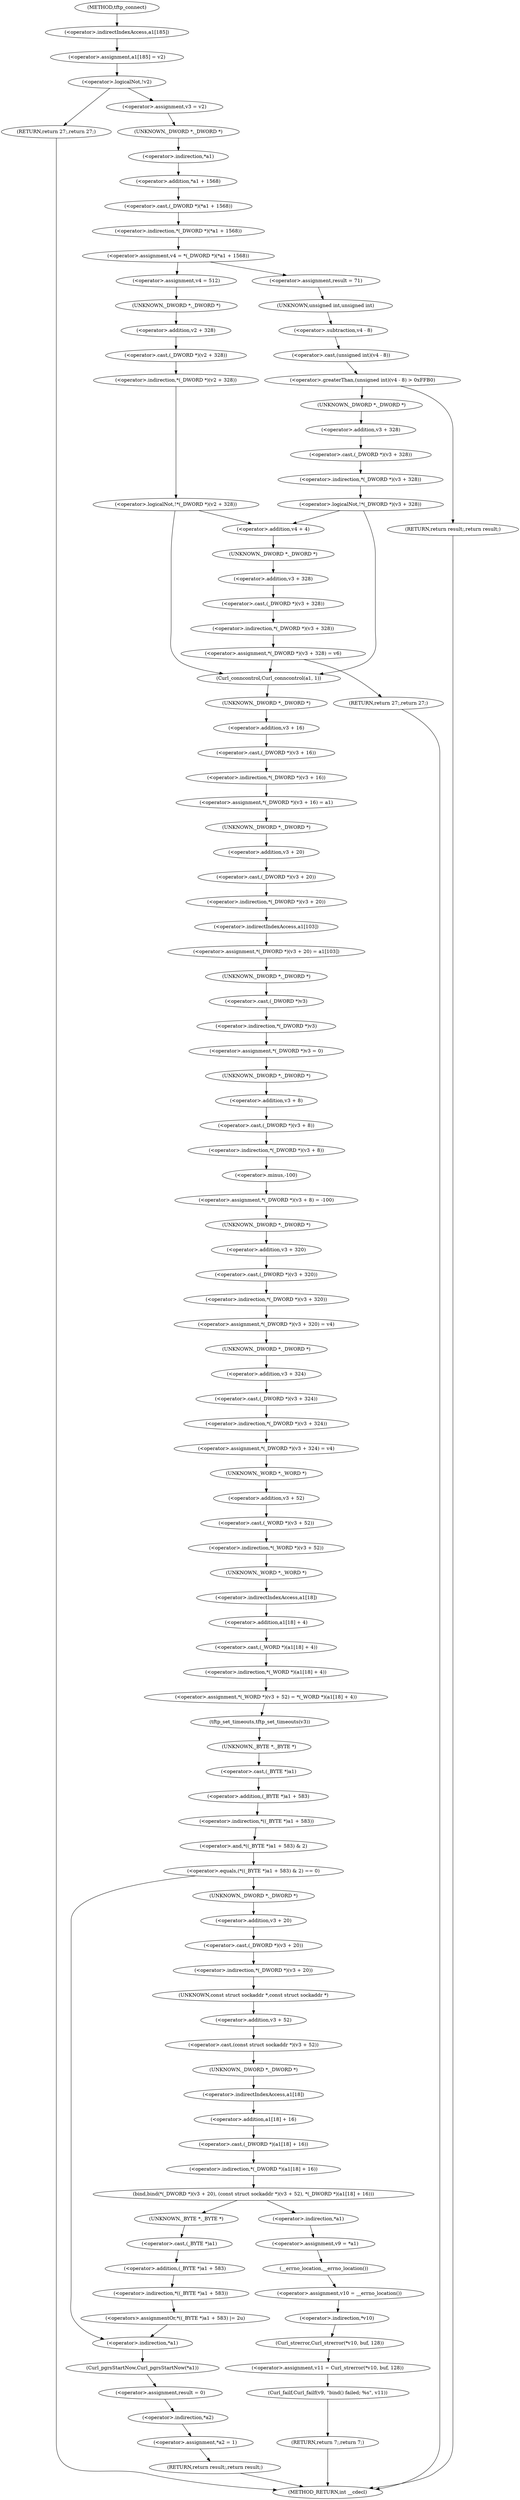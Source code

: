 digraph tftp_connect {  
"1000130" [label = "(<operator>.assignment,a1[185] = v2)" ]
"1000131" [label = "(<operator>.indirectIndexAccess,a1[185])" ]
"1000136" [label = "(<operator>.logicalNot,!v2)" ]
"1000138" [label = "(RETURN,return 27;,return 27;)" ]
"1000140" [label = "(<operator>.assignment,v3 = v2)" ]
"1000143" [label = "(<operator>.assignment,v4 = *(_DWORD *)(*a1 + 1568))" ]
"1000145" [label = "(<operator>.indirection,*(_DWORD *)(*a1 + 1568))" ]
"1000146" [label = "(<operator>.cast,(_DWORD *)(*a1 + 1568))" ]
"1000147" [label = "(UNKNOWN,_DWORD *,_DWORD *)" ]
"1000148" [label = "(<operator>.addition,*a1 + 1568)" ]
"1000149" [label = "(<operator>.indirection,*a1)" ]
"1000155" [label = "(<operator>.assignment,result = 71)" ]
"1000159" [label = "(<operator>.greaterThan,(unsigned int)(v4 - 8) > 0xFFB0)" ]
"1000160" [label = "(<operator>.cast,(unsigned int)(v4 - 8))" ]
"1000161" [label = "(UNKNOWN,unsigned int,unsigned int)" ]
"1000162" [label = "(<operator>.subtraction,v4 - 8)" ]
"1000166" [label = "(RETURN,return result;,return result;)" ]
"1000169" [label = "(<operator>.logicalNot,!*(_DWORD *)(v3 + 328))" ]
"1000170" [label = "(<operator>.indirection,*(_DWORD *)(v3 + 328))" ]
"1000171" [label = "(<operator>.cast,(_DWORD *)(v3 + 328))" ]
"1000172" [label = "(UNKNOWN,_DWORD *,_DWORD *)" ]
"1000173" [label = "(<operator>.addition,v3 + 328)" ]
"1000180" [label = "(<operator>.addition,v4 + 4)" ]
"1000183" [label = "(<operator>.assignment,*(_DWORD *)(v3 + 328) = v6)" ]
"1000184" [label = "(<operator>.indirection,*(_DWORD *)(v3 + 328))" ]
"1000185" [label = "(<operator>.cast,(_DWORD *)(v3 + 328))" ]
"1000186" [label = "(UNKNOWN,_DWORD *,_DWORD *)" ]
"1000187" [label = "(<operator>.addition,v3 + 328)" ]
"1000194" [label = "(RETURN,return 27;,return 27;)" ]
"1000198" [label = "(<operator>.assignment,v4 = 512)" ]
"1000202" [label = "(<operator>.logicalNot,!*(_DWORD *)(v2 + 328))" ]
"1000203" [label = "(<operator>.indirection,*(_DWORD *)(v2 + 328))" ]
"1000204" [label = "(<operator>.cast,(_DWORD *)(v2 + 328))" ]
"1000205" [label = "(UNKNOWN,_DWORD *,_DWORD *)" ]
"1000206" [label = "(<operator>.addition,v2 + 328)" ]
"1000212" [label = "(Curl_conncontrol,Curl_conncontrol(a1, 1))" ]
"1000215" [label = "(<operator>.assignment,*(_DWORD *)(v3 + 16) = a1)" ]
"1000216" [label = "(<operator>.indirection,*(_DWORD *)(v3 + 16))" ]
"1000217" [label = "(<operator>.cast,(_DWORD *)(v3 + 16))" ]
"1000218" [label = "(UNKNOWN,_DWORD *,_DWORD *)" ]
"1000219" [label = "(<operator>.addition,v3 + 16)" ]
"1000223" [label = "(<operator>.assignment,*(_DWORD *)(v3 + 20) = a1[103])" ]
"1000224" [label = "(<operator>.indirection,*(_DWORD *)(v3 + 20))" ]
"1000225" [label = "(<operator>.cast,(_DWORD *)(v3 + 20))" ]
"1000226" [label = "(UNKNOWN,_DWORD *,_DWORD *)" ]
"1000227" [label = "(<operator>.addition,v3 + 20)" ]
"1000230" [label = "(<operator>.indirectIndexAccess,a1[103])" ]
"1000233" [label = "(<operator>.assignment,*(_DWORD *)v3 = 0)" ]
"1000234" [label = "(<operator>.indirection,*(_DWORD *)v3)" ]
"1000235" [label = "(<operator>.cast,(_DWORD *)v3)" ]
"1000236" [label = "(UNKNOWN,_DWORD *,_DWORD *)" ]
"1000239" [label = "(<operator>.assignment,*(_DWORD *)(v3 + 8) = -100)" ]
"1000240" [label = "(<operator>.indirection,*(_DWORD *)(v3 + 8))" ]
"1000241" [label = "(<operator>.cast,(_DWORD *)(v3 + 8))" ]
"1000242" [label = "(UNKNOWN,_DWORD *,_DWORD *)" ]
"1000243" [label = "(<operator>.addition,v3 + 8)" ]
"1000246" [label = "(<operator>.minus,-100)" ]
"1000248" [label = "(<operator>.assignment,*(_DWORD *)(v3 + 320) = v4)" ]
"1000249" [label = "(<operator>.indirection,*(_DWORD *)(v3 + 320))" ]
"1000250" [label = "(<operator>.cast,(_DWORD *)(v3 + 320))" ]
"1000251" [label = "(UNKNOWN,_DWORD *,_DWORD *)" ]
"1000252" [label = "(<operator>.addition,v3 + 320)" ]
"1000256" [label = "(<operator>.assignment,*(_DWORD *)(v3 + 324) = v4)" ]
"1000257" [label = "(<operator>.indirection,*(_DWORD *)(v3 + 324))" ]
"1000258" [label = "(<operator>.cast,(_DWORD *)(v3 + 324))" ]
"1000259" [label = "(UNKNOWN,_DWORD *,_DWORD *)" ]
"1000260" [label = "(<operator>.addition,v3 + 324)" ]
"1000264" [label = "(<operator>.assignment,*(_WORD *)(v3 + 52) = *(_WORD *)(a1[18] + 4))" ]
"1000265" [label = "(<operator>.indirection,*(_WORD *)(v3 + 52))" ]
"1000266" [label = "(<operator>.cast,(_WORD *)(v3 + 52))" ]
"1000267" [label = "(UNKNOWN,_WORD *,_WORD *)" ]
"1000268" [label = "(<operator>.addition,v3 + 52)" ]
"1000271" [label = "(<operator>.indirection,*(_WORD *)(a1[18] + 4))" ]
"1000272" [label = "(<operator>.cast,(_WORD *)(a1[18] + 4))" ]
"1000273" [label = "(UNKNOWN,_WORD *,_WORD *)" ]
"1000274" [label = "(<operator>.addition,a1[18] + 4)" ]
"1000275" [label = "(<operator>.indirectIndexAccess,a1[18])" ]
"1000279" [label = "(tftp_set_timeouts,tftp_set_timeouts(v3))" ]
"1000282" [label = "(<operator>.equals,(*((_BYTE *)a1 + 583) & 2) == 0)" ]
"1000283" [label = "(<operator>.and,*((_BYTE *)a1 + 583) & 2)" ]
"1000284" [label = "(<operator>.indirection,*((_BYTE *)a1 + 583))" ]
"1000285" [label = "(<operator>.addition,(_BYTE *)a1 + 583)" ]
"1000286" [label = "(<operator>.cast,(_BYTE *)a1)" ]
"1000287" [label = "(UNKNOWN,_BYTE *,_BYTE *)" ]
"1000294" [label = "(bind,bind(*(_DWORD *)(v3 + 20), (const struct sockaddr *)(v3 + 52), *(_DWORD *)(a1[18] + 16)))" ]
"1000295" [label = "(<operator>.indirection,*(_DWORD *)(v3 + 20))" ]
"1000296" [label = "(<operator>.cast,(_DWORD *)(v3 + 20))" ]
"1000297" [label = "(UNKNOWN,_DWORD *,_DWORD *)" ]
"1000298" [label = "(<operator>.addition,v3 + 20)" ]
"1000301" [label = "(<operator>.cast,(const struct sockaddr *)(v3 + 52))" ]
"1000302" [label = "(UNKNOWN,const struct sockaddr *,const struct sockaddr *)" ]
"1000303" [label = "(<operator>.addition,v3 + 52)" ]
"1000306" [label = "(<operator>.indirection,*(_DWORD *)(a1[18] + 16))" ]
"1000307" [label = "(<operator>.cast,(_DWORD *)(a1[18] + 16))" ]
"1000308" [label = "(UNKNOWN,_DWORD *,_DWORD *)" ]
"1000309" [label = "(<operator>.addition,a1[18] + 16)" ]
"1000310" [label = "(<operator>.indirectIndexAccess,a1[18])" ]
"1000315" [label = "(<operator>.assignment,v9 = *a1)" ]
"1000317" [label = "(<operator>.indirection,*a1)" ]
"1000319" [label = "(<operator>.assignment,v10 = __errno_location())" ]
"1000321" [label = "(__errno_location,__errno_location())" ]
"1000322" [label = "(<operator>.assignment,v11 = Curl_strerror(*v10, buf, 128))" ]
"1000324" [label = "(Curl_strerror,Curl_strerror(*v10, buf, 128))" ]
"1000325" [label = "(<operator>.indirection,*v10)" ]
"1000329" [label = "(Curl_failf,Curl_failf(v9, \"bind() failed; %s\", v11))" ]
"1000333" [label = "(RETURN,return 7;,return 7;)" ]
"1000335" [label = "(<operators>.assignmentOr,*((_BYTE *)a1 + 583) |= 2u)" ]
"1000336" [label = "(<operator>.indirection,*((_BYTE *)a1 + 583))" ]
"1000337" [label = "(<operator>.addition,(_BYTE *)a1 + 583)" ]
"1000338" [label = "(<operator>.cast,(_BYTE *)a1)" ]
"1000339" [label = "(UNKNOWN,_BYTE *,_BYTE *)" ]
"1000343" [label = "(Curl_pgrsStartNow,Curl_pgrsStartNow(*a1))" ]
"1000344" [label = "(<operator>.indirection,*a1)" ]
"1000346" [label = "(<operator>.assignment,result = 0)" ]
"1000349" [label = "(<operator>.assignment,*a2 = 1)" ]
"1000350" [label = "(<operator>.indirection,*a2)" ]
"1000353" [label = "(RETURN,return result;,return result;)" ]
"1000112" [label = "(METHOD,tftp_connect)" ]
"1000355" [label = "(METHOD_RETURN,int __cdecl)" ]
  "1000130" -> "1000136" 
  "1000131" -> "1000130" 
  "1000136" -> "1000138" 
  "1000136" -> "1000140" 
  "1000138" -> "1000355" 
  "1000140" -> "1000147" 
  "1000143" -> "1000155" 
  "1000143" -> "1000198" 
  "1000145" -> "1000143" 
  "1000146" -> "1000145" 
  "1000147" -> "1000149" 
  "1000148" -> "1000146" 
  "1000149" -> "1000148" 
  "1000155" -> "1000161" 
  "1000159" -> "1000172" 
  "1000159" -> "1000166" 
  "1000160" -> "1000159" 
  "1000161" -> "1000162" 
  "1000162" -> "1000160" 
  "1000166" -> "1000355" 
  "1000169" -> "1000180" 
  "1000169" -> "1000212" 
  "1000170" -> "1000169" 
  "1000171" -> "1000170" 
  "1000172" -> "1000173" 
  "1000173" -> "1000171" 
  "1000180" -> "1000186" 
  "1000183" -> "1000212" 
  "1000183" -> "1000194" 
  "1000184" -> "1000183" 
  "1000185" -> "1000184" 
  "1000186" -> "1000187" 
  "1000187" -> "1000185" 
  "1000194" -> "1000355" 
  "1000198" -> "1000205" 
  "1000202" -> "1000180" 
  "1000202" -> "1000212" 
  "1000203" -> "1000202" 
  "1000204" -> "1000203" 
  "1000205" -> "1000206" 
  "1000206" -> "1000204" 
  "1000212" -> "1000218" 
  "1000215" -> "1000226" 
  "1000216" -> "1000215" 
  "1000217" -> "1000216" 
  "1000218" -> "1000219" 
  "1000219" -> "1000217" 
  "1000223" -> "1000236" 
  "1000224" -> "1000230" 
  "1000225" -> "1000224" 
  "1000226" -> "1000227" 
  "1000227" -> "1000225" 
  "1000230" -> "1000223" 
  "1000233" -> "1000242" 
  "1000234" -> "1000233" 
  "1000235" -> "1000234" 
  "1000236" -> "1000235" 
  "1000239" -> "1000251" 
  "1000240" -> "1000246" 
  "1000241" -> "1000240" 
  "1000242" -> "1000243" 
  "1000243" -> "1000241" 
  "1000246" -> "1000239" 
  "1000248" -> "1000259" 
  "1000249" -> "1000248" 
  "1000250" -> "1000249" 
  "1000251" -> "1000252" 
  "1000252" -> "1000250" 
  "1000256" -> "1000267" 
  "1000257" -> "1000256" 
  "1000258" -> "1000257" 
  "1000259" -> "1000260" 
  "1000260" -> "1000258" 
  "1000264" -> "1000279" 
  "1000265" -> "1000273" 
  "1000266" -> "1000265" 
  "1000267" -> "1000268" 
  "1000268" -> "1000266" 
  "1000271" -> "1000264" 
  "1000272" -> "1000271" 
  "1000273" -> "1000275" 
  "1000274" -> "1000272" 
  "1000275" -> "1000274" 
  "1000279" -> "1000287" 
  "1000282" -> "1000297" 
  "1000282" -> "1000344" 
  "1000283" -> "1000282" 
  "1000284" -> "1000283" 
  "1000285" -> "1000284" 
  "1000286" -> "1000285" 
  "1000287" -> "1000286" 
  "1000294" -> "1000339" 
  "1000294" -> "1000317" 
  "1000295" -> "1000302" 
  "1000296" -> "1000295" 
  "1000297" -> "1000298" 
  "1000298" -> "1000296" 
  "1000301" -> "1000308" 
  "1000302" -> "1000303" 
  "1000303" -> "1000301" 
  "1000306" -> "1000294" 
  "1000307" -> "1000306" 
  "1000308" -> "1000310" 
  "1000309" -> "1000307" 
  "1000310" -> "1000309" 
  "1000315" -> "1000321" 
  "1000317" -> "1000315" 
  "1000319" -> "1000325" 
  "1000321" -> "1000319" 
  "1000322" -> "1000329" 
  "1000324" -> "1000322" 
  "1000325" -> "1000324" 
  "1000329" -> "1000333" 
  "1000333" -> "1000355" 
  "1000335" -> "1000344" 
  "1000336" -> "1000335" 
  "1000337" -> "1000336" 
  "1000338" -> "1000337" 
  "1000339" -> "1000338" 
  "1000343" -> "1000346" 
  "1000344" -> "1000343" 
  "1000346" -> "1000350" 
  "1000349" -> "1000353" 
  "1000350" -> "1000349" 
  "1000353" -> "1000355" 
  "1000112" -> "1000131" 
}
